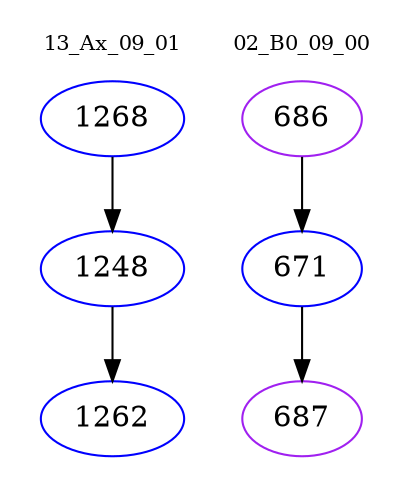 digraph{
subgraph cluster_0 {
color = white
label = "13_Ax_09_01";
fontsize=10;
T0_1268 [label="1268", color="blue"]
T0_1268 -> T0_1248 [color="black"]
T0_1248 [label="1248", color="blue"]
T0_1248 -> T0_1262 [color="black"]
T0_1262 [label="1262", color="blue"]
}
subgraph cluster_1 {
color = white
label = "02_B0_09_00";
fontsize=10;
T1_686 [label="686", color="purple"]
T1_686 -> T1_671 [color="black"]
T1_671 [label="671", color="blue"]
T1_671 -> T1_687 [color="black"]
T1_687 [label="687", color="purple"]
}
}
